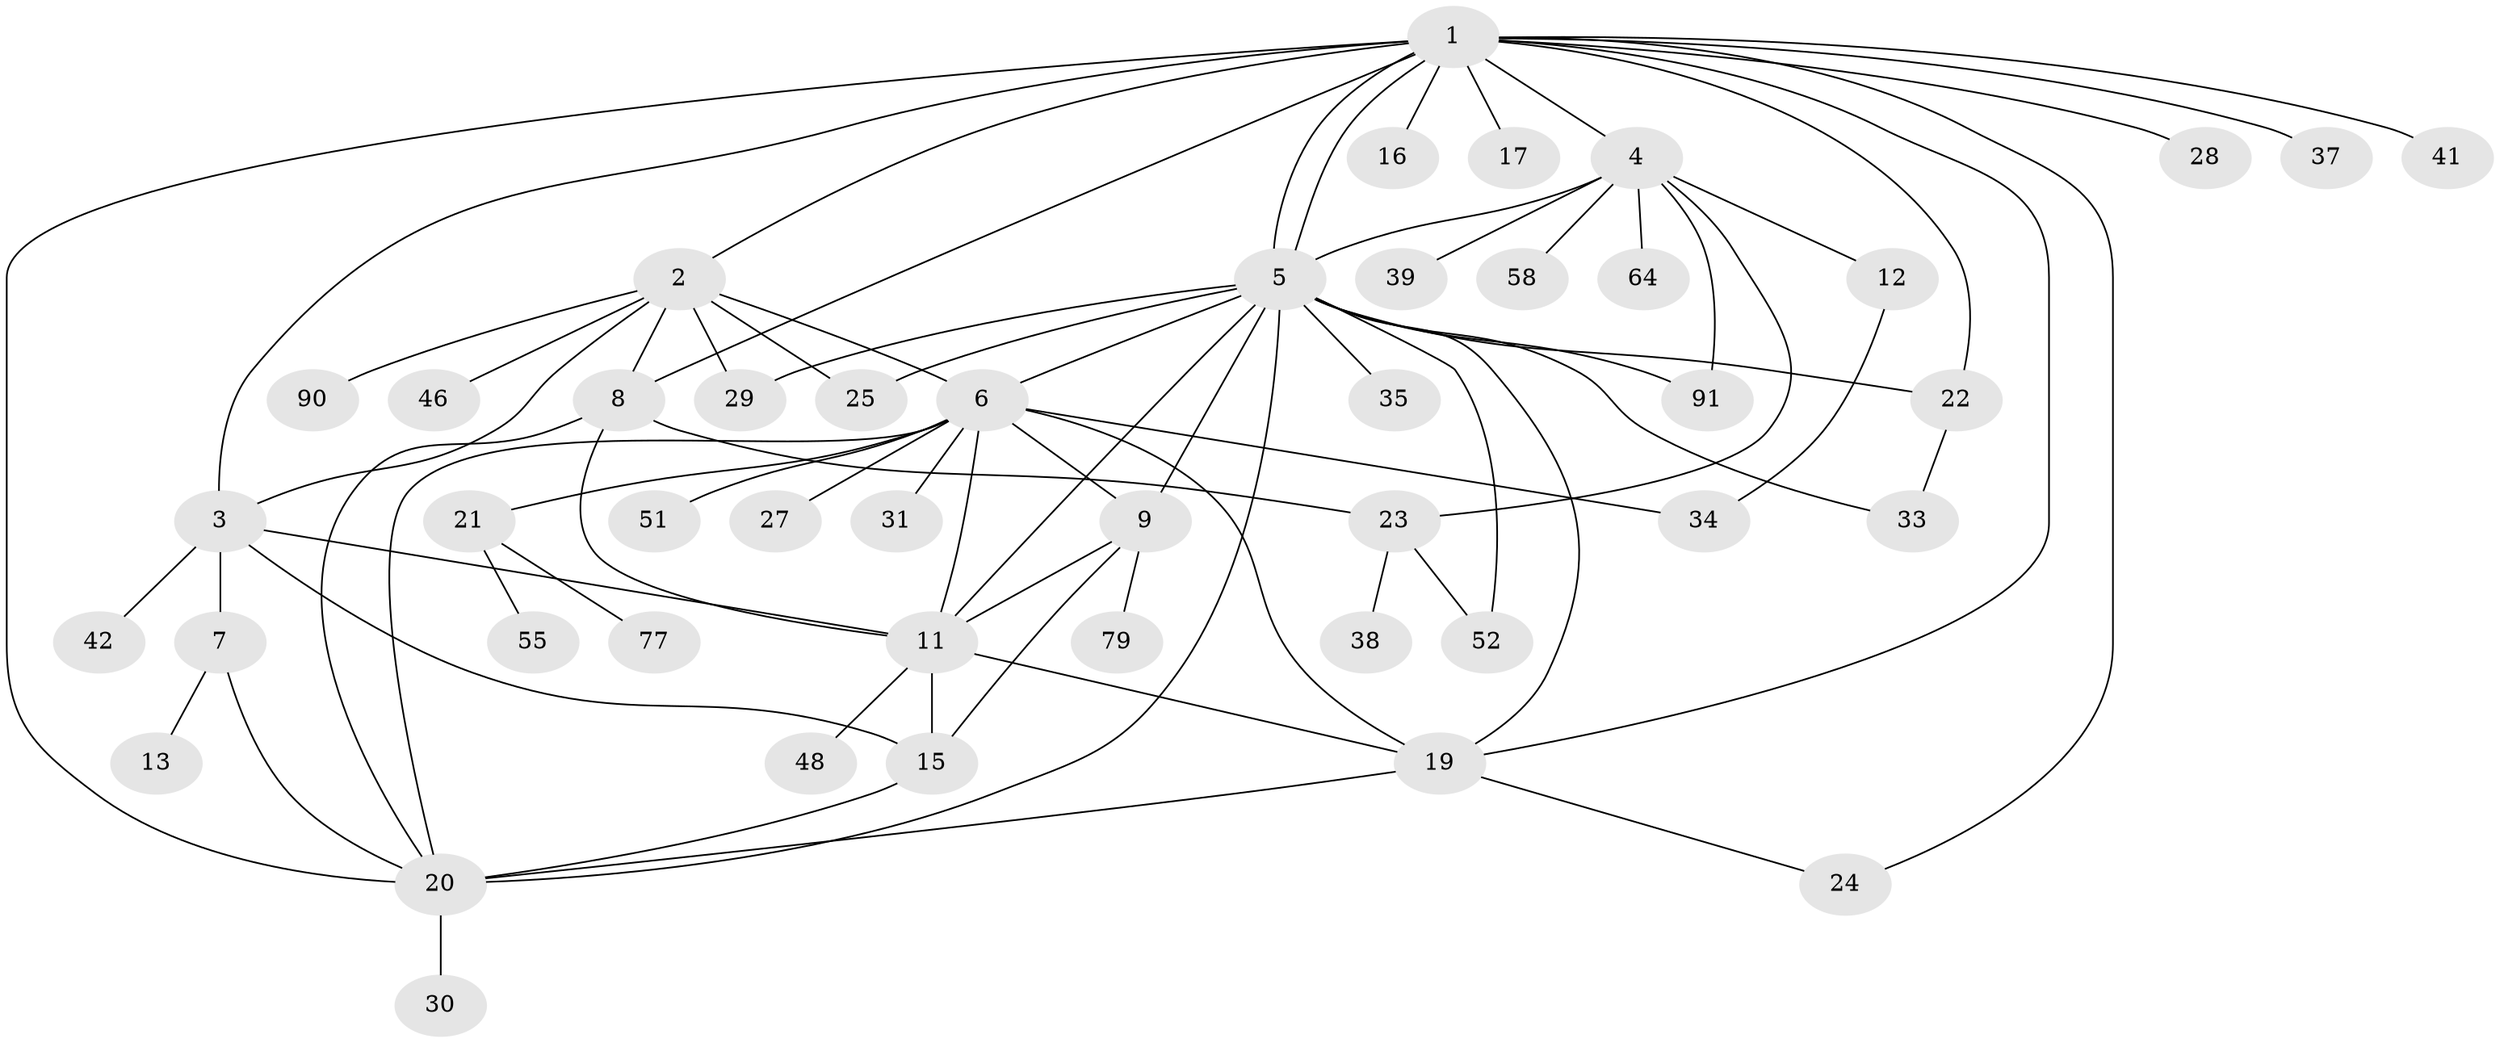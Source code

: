 // original degree distribution, {16: 0.010869565217391304, 8: 0.03260869565217391, 13: 0.010869565217391304, 11: 0.010869565217391304, 3: 0.13043478260869565, 5: 0.021739130434782608, 6: 0.021739130434782608, 2: 0.1956521739130435, 9: 0.010869565217391304, 1: 0.5108695652173914, 4: 0.010869565217391304, 10: 0.03260869565217391}
// Generated by graph-tools (version 1.1) at 2025/14/03/09/25 04:14:32]
// undirected, 46 vertices, 75 edges
graph export_dot {
graph [start="1"]
  node [color=gray90,style=filled];
  1;
  2;
  3 [super="+44+10+85+57"];
  4;
  5 [super="+18+54"];
  6;
  7;
  8 [super="+82+80"];
  9 [super="+60"];
  11 [super="+14+32"];
  12;
  13;
  15 [super="+68"];
  16;
  17;
  19 [super="+69+72+59+50"];
  20 [super="+36+67+84+76+40"];
  21;
  22;
  23 [super="+70+74"];
  24 [super="+26+45"];
  25;
  27;
  28;
  29;
  30;
  31;
  33 [super="+66"];
  34;
  35;
  37;
  38;
  39 [super="+63"];
  41;
  42;
  46;
  48;
  51 [super="+89+83"];
  52 [super="+71"];
  55 [super="+81"];
  58;
  64;
  77;
  79;
  90;
  91;
  1 -- 2;
  1 -- 3;
  1 -- 4;
  1 -- 5;
  1 -- 5;
  1 -- 8;
  1 -- 16;
  1 -- 17;
  1 -- 19;
  1 -- 20 [weight=2];
  1 -- 22;
  1 -- 28;
  1 -- 37;
  1 -- 41;
  1 -- 24;
  2 -- 6;
  2 -- 8;
  2 -- 25;
  2 -- 29;
  2 -- 46;
  2 -- 90;
  2 -- 3;
  3 -- 7;
  3 -- 11;
  3 -- 15;
  3 -- 42;
  4 -- 12;
  4 -- 23;
  4 -- 39;
  4 -- 58;
  4 -- 64;
  4 -- 91;
  4 -- 5;
  5 -- 6;
  5 -- 9 [weight=2];
  5 -- 19;
  5 -- 22;
  5 -- 33;
  5 -- 35;
  5 -- 52;
  5 -- 29;
  5 -- 91;
  5 -- 11;
  5 -- 20 [weight=2];
  5 -- 25;
  6 -- 9;
  6 -- 19;
  6 -- 20;
  6 -- 21;
  6 -- 27;
  6 -- 31;
  6 -- 34;
  6 -- 51;
  6 -- 11;
  7 -- 13;
  7 -- 20;
  8 -- 23;
  8 -- 11;
  8 -- 20;
  9 -- 11;
  9 -- 15;
  9 -- 79;
  11 -- 15;
  11 -- 19;
  11 -- 48;
  12 -- 34;
  15 -- 20;
  19 -- 20;
  19 -- 24;
  20 -- 30;
  21 -- 55;
  21 -- 77;
  22 -- 33;
  23 -- 38;
  23 -- 52;
}
